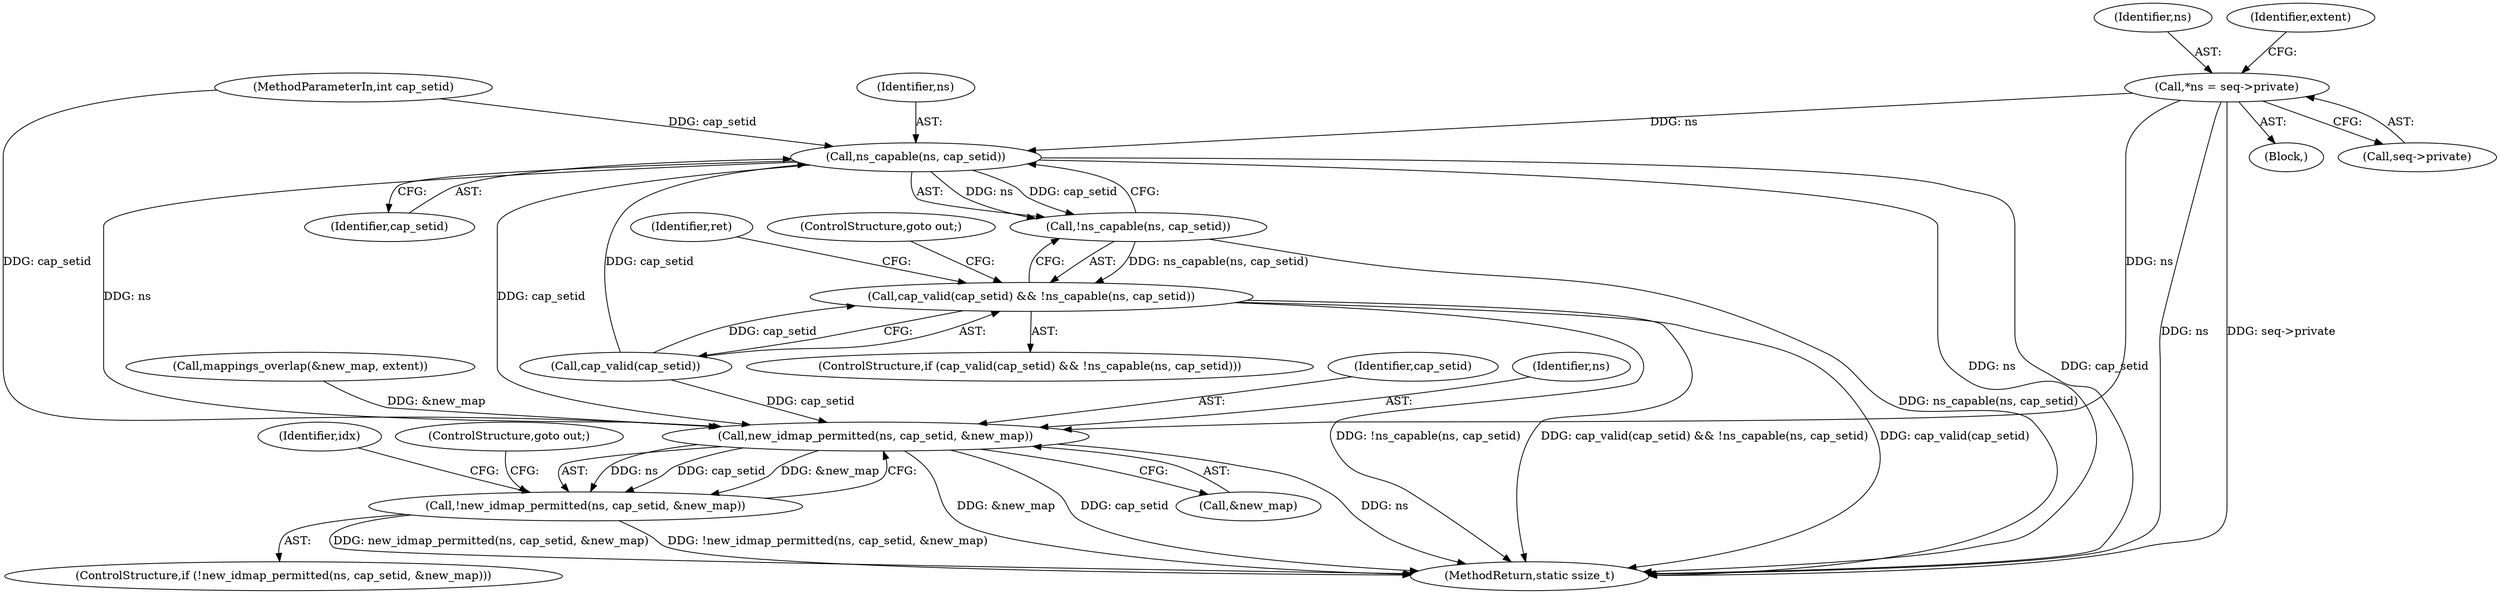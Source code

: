 digraph "0_linux_6708075f104c3c9b04b23336bb0366ca30c3931b@pointer" {
"1000134" [label="(Call,*ns = seq->private)"];
"1000176" [label="(Call,ns_capable(ns, cap_setid))"];
"1000175" [label="(Call,!ns_capable(ns, cap_setid))"];
"1000172" [label="(Call,cap_valid(cap_setid) && !ns_capable(ns, cap_setid))"];
"1000425" [label="(Call,new_idmap_permitted(ns, cap_setid, &new_map))"];
"1000424" [label="(Call,!new_idmap_permitted(ns, cap_setid, &new_map))"];
"1000433" [label="(Identifier,idx)"];
"1000392" [label="(Call,mappings_overlap(&new_map, extent))"];
"1000179" [label="(ControlStructure,goto out;)"];
"1000136" [label="(Call,seq->private)"];
"1000425" [label="(Call,new_idmap_permitted(ns, cap_setid, &new_map))"];
"1000426" [label="(Identifier,ns)"];
"1000178" [label="(Identifier,cap_setid)"];
"1000135" [label="(Identifier,ns)"];
"1000173" [label="(Call,cap_valid(cap_setid))"];
"1000123" [label="(MethodParameterIn,int cap_setid)"];
"1000428" [label="(Call,&new_map)"];
"1000424" [label="(Call,!new_idmap_permitted(ns, cap_setid, &new_map))"];
"1000427" [label="(Identifier,cap_setid)"];
"1000176" [label="(Call,ns_capable(ns, cap_setid))"];
"1000175" [label="(Call,!ns_capable(ns, cap_setid))"];
"1000172" [label="(Call,cap_valid(cap_setid) && !ns_capable(ns, cap_setid))"];
"1000181" [label="(Identifier,ret)"];
"1000134" [label="(Call,*ns = seq->private)"];
"1000177" [label="(Identifier,ns)"];
"1000423" [label="(ControlStructure,if (!new_idmap_permitted(ns, cap_setid, &new_map)))"];
"1000171" [label="(ControlStructure,if (cap_valid(cap_setid) && !ns_capable(ns, cap_setid)))"];
"1000143" [label="(Identifier,extent)"];
"1000430" [label="(ControlStructure,goto out;)"];
"1000126" [label="(Block,)"];
"1000517" [label="(MethodReturn,static ssize_t)"];
"1000134" -> "1000126"  [label="AST: "];
"1000134" -> "1000136"  [label="CFG: "];
"1000135" -> "1000134"  [label="AST: "];
"1000136" -> "1000134"  [label="AST: "];
"1000143" -> "1000134"  [label="CFG: "];
"1000134" -> "1000517"  [label="DDG: ns"];
"1000134" -> "1000517"  [label="DDG: seq->private"];
"1000134" -> "1000176"  [label="DDG: ns"];
"1000134" -> "1000425"  [label="DDG: ns"];
"1000176" -> "1000175"  [label="AST: "];
"1000176" -> "1000178"  [label="CFG: "];
"1000177" -> "1000176"  [label="AST: "];
"1000178" -> "1000176"  [label="AST: "];
"1000175" -> "1000176"  [label="CFG: "];
"1000176" -> "1000517"  [label="DDG: cap_setid"];
"1000176" -> "1000517"  [label="DDG: ns"];
"1000176" -> "1000175"  [label="DDG: ns"];
"1000176" -> "1000175"  [label="DDG: cap_setid"];
"1000173" -> "1000176"  [label="DDG: cap_setid"];
"1000123" -> "1000176"  [label="DDG: cap_setid"];
"1000176" -> "1000425"  [label="DDG: ns"];
"1000176" -> "1000425"  [label="DDG: cap_setid"];
"1000175" -> "1000172"  [label="AST: "];
"1000172" -> "1000175"  [label="CFG: "];
"1000175" -> "1000517"  [label="DDG: ns_capable(ns, cap_setid)"];
"1000175" -> "1000172"  [label="DDG: ns_capable(ns, cap_setid)"];
"1000172" -> "1000171"  [label="AST: "];
"1000172" -> "1000173"  [label="CFG: "];
"1000173" -> "1000172"  [label="AST: "];
"1000179" -> "1000172"  [label="CFG: "];
"1000181" -> "1000172"  [label="CFG: "];
"1000172" -> "1000517"  [label="DDG: cap_valid(cap_setid) && !ns_capable(ns, cap_setid)"];
"1000172" -> "1000517"  [label="DDG: cap_valid(cap_setid)"];
"1000172" -> "1000517"  [label="DDG: !ns_capable(ns, cap_setid)"];
"1000173" -> "1000172"  [label="DDG: cap_setid"];
"1000425" -> "1000424"  [label="AST: "];
"1000425" -> "1000428"  [label="CFG: "];
"1000426" -> "1000425"  [label="AST: "];
"1000427" -> "1000425"  [label="AST: "];
"1000428" -> "1000425"  [label="AST: "];
"1000424" -> "1000425"  [label="CFG: "];
"1000425" -> "1000517"  [label="DDG: &new_map"];
"1000425" -> "1000517"  [label="DDG: cap_setid"];
"1000425" -> "1000517"  [label="DDG: ns"];
"1000425" -> "1000424"  [label="DDG: ns"];
"1000425" -> "1000424"  [label="DDG: cap_setid"];
"1000425" -> "1000424"  [label="DDG: &new_map"];
"1000173" -> "1000425"  [label="DDG: cap_setid"];
"1000123" -> "1000425"  [label="DDG: cap_setid"];
"1000392" -> "1000425"  [label="DDG: &new_map"];
"1000424" -> "1000423"  [label="AST: "];
"1000430" -> "1000424"  [label="CFG: "];
"1000433" -> "1000424"  [label="CFG: "];
"1000424" -> "1000517"  [label="DDG: new_idmap_permitted(ns, cap_setid, &new_map)"];
"1000424" -> "1000517"  [label="DDG: !new_idmap_permitted(ns, cap_setid, &new_map)"];
}
